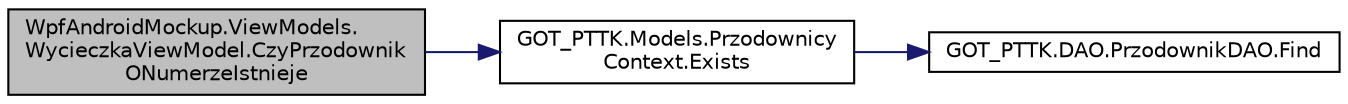 digraph "WpfAndroidMockup.ViewModels.WycieczkaViewModel.CzyPrzodownikONumerzeIstnieje"
{
 // INTERACTIVE_SVG=YES
  edge [fontname="Helvetica",fontsize="10",labelfontname="Helvetica",labelfontsize="10"];
  node [fontname="Helvetica",fontsize="10",shape=record];
  rankdir="LR";
  Node15 [label="WpfAndroidMockup.ViewModels.\lWycieczkaViewModel.CzyPrzodownik\lONumerzeIstnieje",height=0.2,width=0.4,color="black", fillcolor="grey75", style="filled", fontcolor="black"];
  Node15 -> Node16 [color="midnightblue",fontsize="10",style="solid",fontname="Helvetica"];
  Node16 [label="GOT_PTTK.Models.Przodownicy\lContext.Exists",height=0.2,width=0.4,color="black", fillcolor="white", style="filled",URL="$class_g_o_t___p_t_t_k_1_1_models_1_1_przodownicy_context.html#a5f5b7262a40d76cedbc70e96797fde3f",tooltip="Sprawdza czy dany przodownik istnieje w bazie. "];
  Node16 -> Node17 [color="midnightblue",fontsize="10",style="solid",fontname="Helvetica"];
  Node17 [label="GOT_PTTK.DAO.PrzodownikDAO.Find",height=0.2,width=0.4,color="black", fillcolor="white", style="filled",URL="$class_g_o_t___p_t_t_k_1_1_d_a_o_1_1_przodownik_d_a_o.html#a3a5a1f481f2017f270826f5e28584a13"];
}
